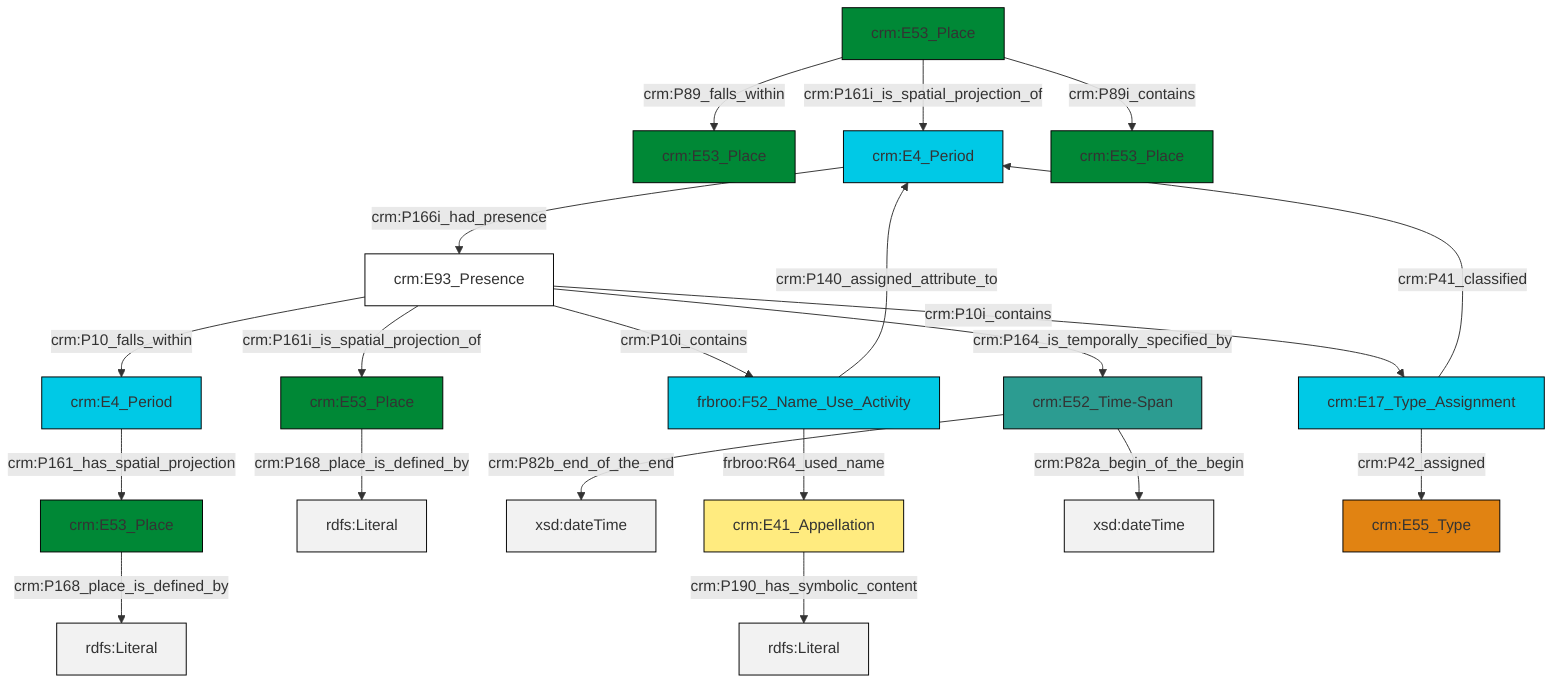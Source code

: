 graph TD
classDef Literal fill:#f2f2f2,stroke:#000000;
classDef CRM_Entity fill:#FFFFFF,stroke:#000000;
classDef Temporal_Entity fill:#00C9E6, stroke:#000000;
classDef Type fill:#E18312, stroke:#000000;
classDef Time-Span fill:#2C9C91, stroke:#000000;
classDef Appellation fill:#FFEB7F, stroke:#000000;
classDef Place fill:#008836, stroke:#000000;
classDef Persistent_Item fill:#B266B2, stroke:#000000;
classDef Conceptual_Object fill:#FFD700, stroke:#000000;
classDef Physical_Thing fill:#D2B48C, stroke:#000000;
classDef Actor fill:#f58aad, stroke:#000000;
classDef PC_Classes fill:#4ce600, stroke:#000000;
classDef Multi fill:#cccccc,stroke:#000000;

2["crm:E53_Place"]:::Place -->|crm:P168_place_is_defined_by| 3[rdfs:Literal]:::Literal
4["crm:E53_Place"]:::Place -->|crm:P89_falls_within| 5["crm:E53_Place"]:::Place
8["crm:E52_Time-Span"]:::Time-Span -->|crm:P82b_end_of_the_end| 9[xsd:dateTime]:::Literal
10["crm:E93_Presence"]:::CRM_Entity -->|crm:P161i_is_spatial_projection_of| 2["crm:E53_Place"]:::Place
8["crm:E52_Time-Span"]:::Time-Span -->|crm:P82a_begin_of_the_begin| 17[xsd:dateTime]:::Literal
18["crm:E17_Type_Assignment"]:::Temporal_Entity -->|crm:P42_assigned| 19["crm:E55_Type"]:::Type
4["crm:E53_Place"]:::Place -->|crm:P161i_is_spatial_projection_of| 13["crm:E4_Period"]:::Temporal_Entity
11["crm:E41_Appellation"]:::Appellation -->|crm:P190_has_symbolic_content| 22[rdfs:Literal]:::Literal
4["crm:E53_Place"]:::Place -->|crm:P89i_contains| 23["crm:E53_Place"]:::Place
24["crm:E4_Period"]:::Temporal_Entity -->|crm:P161_has_spatial_projection| 0["crm:E53_Place"]:::Place
0["crm:E53_Place"]:::Place -->|crm:P168_place_is_defined_by| 25[rdfs:Literal]:::Literal
10["crm:E93_Presence"]:::CRM_Entity -->|crm:P10_falls_within| 24["crm:E4_Period"]:::Temporal_Entity
10["crm:E93_Presence"]:::CRM_Entity -->|crm:P10i_contains| 6["frbroo:F52_Name_Use_Activity"]:::Temporal_Entity
10["crm:E93_Presence"]:::CRM_Entity -->|crm:P10i_contains| 18["crm:E17_Type_Assignment"]:::Temporal_Entity
10["crm:E93_Presence"]:::CRM_Entity -->|crm:P164_is_temporally_specified_by| 8["crm:E52_Time-Span"]:::Time-Span
6["frbroo:F52_Name_Use_Activity"]:::Temporal_Entity -->|frbroo:R64_used_name| 11["crm:E41_Appellation"]:::Appellation
18["crm:E17_Type_Assignment"]:::Temporal_Entity -->|crm:P41_classified| 13["crm:E4_Period"]:::Temporal_Entity
6["frbroo:F52_Name_Use_Activity"]:::Temporal_Entity -->|crm:P140_assigned_attribute_to| 13["crm:E4_Period"]:::Temporal_Entity
13["crm:E4_Period"]:::Temporal_Entity -->|crm:P166i_had_presence| 10["crm:E93_Presence"]:::CRM_Entity